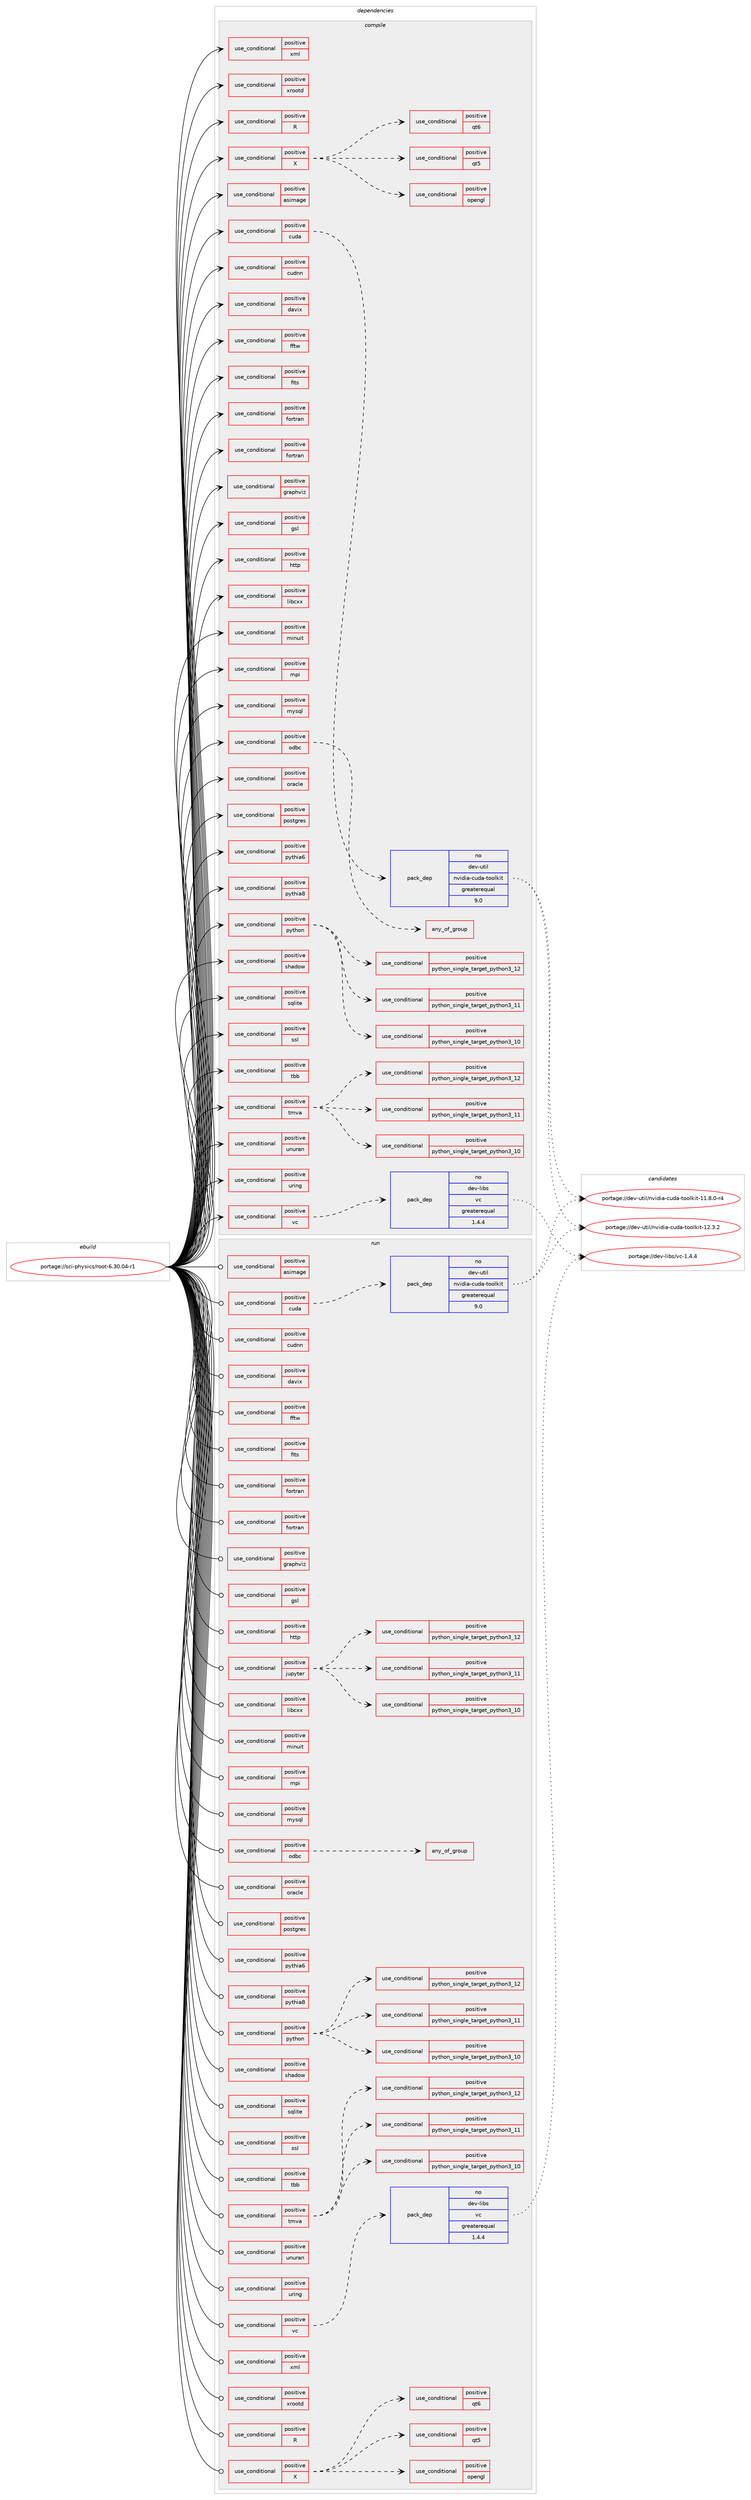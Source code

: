 digraph prolog {

# *************
# Graph options
# *************

newrank=true;
concentrate=true;
compound=true;
graph [rankdir=LR,fontname=Helvetica,fontsize=10,ranksep=1.5];#, ranksep=2.5, nodesep=0.2];
edge  [arrowhead=vee];
node  [fontname=Helvetica,fontsize=10];

# **********
# The ebuild
# **********

subgraph cluster_leftcol {
color=gray;
label=<<i>ebuild</i>>;
id [label="portage://sci-physics/root-6.30.04-r1", color=red, width=4, href="../sci-physics/root-6.30.04-r1.svg"];
}

# ****************
# The dependencies
# ****************

subgraph cluster_midcol {
color=gray;
label=<<i>dependencies</i>>;
subgraph cluster_compile {
fillcolor="#eeeeee";
style=filled;
label=<<i>compile</i>>;
subgraph cond5018 {
dependency6626 [label=<<TABLE BORDER="0" CELLBORDER="1" CELLSPACING="0" CELLPADDING="4"><TR><TD ROWSPAN="3" CELLPADDING="10">use_conditional</TD></TR><TR><TD>positive</TD></TR><TR><TD>R</TD></TR></TABLE>>, shape=none, color=red];
# *** BEGIN UNKNOWN DEPENDENCY TYPE (TODO) ***
# dependency6626 -> package_dependency(portage://sci-physics/root-6.30.04-r1,install,no,dev-lang,R,none,[,,],[],[])
# *** END UNKNOWN DEPENDENCY TYPE (TODO) ***

}
id:e -> dependency6626:w [weight=20,style="solid",arrowhead="vee"];
subgraph cond5019 {
dependency6627 [label=<<TABLE BORDER="0" CELLBORDER="1" CELLSPACING="0" CELLPADDING="4"><TR><TD ROWSPAN="3" CELLPADDING="10">use_conditional</TD></TR><TR><TD>positive</TD></TR><TR><TD>X</TD></TR></TABLE>>, shape=none, color=red];
# *** BEGIN UNKNOWN DEPENDENCY TYPE (TODO) ***
# dependency6627 -> package_dependency(portage://sci-physics/root-6.30.04-r1,install,no,x11-libs,libX11,none,[,,],[slot(0)],[])
# *** END UNKNOWN DEPENDENCY TYPE (TODO) ***

# *** BEGIN UNKNOWN DEPENDENCY TYPE (TODO) ***
# dependency6627 -> package_dependency(portage://sci-physics/root-6.30.04-r1,install,no,x11-libs,libXext,none,[,,],[slot(0)],[])
# *** END UNKNOWN DEPENDENCY TYPE (TODO) ***

# *** BEGIN UNKNOWN DEPENDENCY TYPE (TODO) ***
# dependency6627 -> package_dependency(portage://sci-physics/root-6.30.04-r1,install,no,x11-libs,libXft,none,[,,],[slot(0)],[])
# *** END UNKNOWN DEPENDENCY TYPE (TODO) ***

# *** BEGIN UNKNOWN DEPENDENCY TYPE (TODO) ***
# dependency6627 -> package_dependency(portage://sci-physics/root-6.30.04-r1,install,no,x11-libs,libXpm,none,[,,],[slot(0)],[])
# *** END UNKNOWN DEPENDENCY TYPE (TODO) ***

subgraph cond5020 {
dependency6628 [label=<<TABLE BORDER="0" CELLBORDER="1" CELLSPACING="0" CELLPADDING="4"><TR><TD ROWSPAN="3" CELLPADDING="10">use_conditional</TD></TR><TR><TD>positive</TD></TR><TR><TD>opengl</TD></TR></TABLE>>, shape=none, color=red];
# *** BEGIN UNKNOWN DEPENDENCY TYPE (TODO) ***
# dependency6628 -> package_dependency(portage://sci-physics/root-6.30.04-r1,install,no,media-libs,ftgl,none,[,,],[slot(0),equal],[])
# *** END UNKNOWN DEPENDENCY TYPE (TODO) ***

# *** BEGIN UNKNOWN DEPENDENCY TYPE (TODO) ***
# dependency6628 -> package_dependency(portage://sci-physics/root-6.30.04-r1,install,no,media-libs,glew,none,[,,],[slot(0),equal],[])
# *** END UNKNOWN DEPENDENCY TYPE (TODO) ***

# *** BEGIN UNKNOWN DEPENDENCY TYPE (TODO) ***
# dependency6628 -> package_dependency(portage://sci-physics/root-6.30.04-r1,install,no,virtual,opengl,none,[,,],[],[])
# *** END UNKNOWN DEPENDENCY TYPE (TODO) ***

# *** BEGIN UNKNOWN DEPENDENCY TYPE (TODO) ***
# dependency6628 -> package_dependency(portage://sci-physics/root-6.30.04-r1,install,no,virtual,glu,none,[,,],[],[])
# *** END UNKNOWN DEPENDENCY TYPE (TODO) ***

# *** BEGIN UNKNOWN DEPENDENCY TYPE (TODO) ***
# dependency6628 -> package_dependency(portage://sci-physics/root-6.30.04-r1,install,no,x11-libs,gl2ps,none,[,,],[slot(0),equal],[])
# *** END UNKNOWN DEPENDENCY TYPE (TODO) ***

}
dependency6627:e -> dependency6628:w [weight=20,style="dashed",arrowhead="vee"];
subgraph cond5021 {
dependency6629 [label=<<TABLE BORDER="0" CELLBORDER="1" CELLSPACING="0" CELLPADDING="4"><TR><TD ROWSPAN="3" CELLPADDING="10">use_conditional</TD></TR><TR><TD>positive</TD></TR><TR><TD>qt5</TD></TR></TABLE>>, shape=none, color=red];
# *** BEGIN UNKNOWN DEPENDENCY TYPE (TODO) ***
# dependency6629 -> package_dependency(portage://sci-physics/root-6.30.04-r1,install,no,dev-qt,qtcore,none,[,,],[slot(5)],[])
# *** END UNKNOWN DEPENDENCY TYPE (TODO) ***

# *** BEGIN UNKNOWN DEPENDENCY TYPE (TODO) ***
# dependency6629 -> package_dependency(portage://sci-physics/root-6.30.04-r1,install,no,dev-qt,qtwebengine,none,[,,],[slot(5)],[use(enable(widgets),none)])
# *** END UNKNOWN DEPENDENCY TYPE (TODO) ***

}
dependency6627:e -> dependency6629:w [weight=20,style="dashed",arrowhead="vee"];
subgraph cond5022 {
dependency6630 [label=<<TABLE BORDER="0" CELLBORDER="1" CELLSPACING="0" CELLPADDING="4"><TR><TD ROWSPAN="3" CELLPADDING="10">use_conditional</TD></TR><TR><TD>positive</TD></TR><TR><TD>qt6</TD></TR></TABLE>>, shape=none, color=red];
# *** BEGIN UNKNOWN DEPENDENCY TYPE (TODO) ***
# dependency6630 -> package_dependency(portage://sci-physics/root-6.30.04-r1,install,no,dev-qt,qtbase,none,[,,],[slot(6)],[])
# *** END UNKNOWN DEPENDENCY TYPE (TODO) ***

# *** BEGIN UNKNOWN DEPENDENCY TYPE (TODO) ***
# dependency6630 -> package_dependency(portage://sci-physics/root-6.30.04-r1,install,no,dev-qt,qtwebengine,none,[,,],[slot(6)],[use(enable(widgets),none)])
# *** END UNKNOWN DEPENDENCY TYPE (TODO) ***

}
dependency6627:e -> dependency6630:w [weight=20,style="dashed",arrowhead="vee"];
}
id:e -> dependency6627:w [weight=20,style="solid",arrowhead="vee"];
subgraph cond5023 {
dependency6631 [label=<<TABLE BORDER="0" CELLBORDER="1" CELLSPACING="0" CELLPADDING="4"><TR><TD ROWSPAN="3" CELLPADDING="10">use_conditional</TD></TR><TR><TD>positive</TD></TR><TR><TD>asimage</TD></TR></TABLE>>, shape=none, color=red];
# *** BEGIN UNKNOWN DEPENDENCY TYPE (TODO) ***
# dependency6631 -> package_dependency(portage://sci-physics/root-6.30.04-r1,install,no,media-libs,libafterimage,none,[,,],[],[use(enable(gif),none),use(enable(jpeg),none),use(enable(png),none),use(enable(tiff),none)])
# *** END UNKNOWN DEPENDENCY TYPE (TODO) ***

}
id:e -> dependency6631:w [weight=20,style="solid",arrowhead="vee"];
subgraph cond5024 {
dependency6632 [label=<<TABLE BORDER="0" CELLBORDER="1" CELLSPACING="0" CELLPADDING="4"><TR><TD ROWSPAN="3" CELLPADDING="10">use_conditional</TD></TR><TR><TD>positive</TD></TR><TR><TD>cuda</TD></TR></TABLE>>, shape=none, color=red];
subgraph pack1546 {
dependency6633 [label=<<TABLE BORDER="0" CELLBORDER="1" CELLSPACING="0" CELLPADDING="4" WIDTH="220"><TR><TD ROWSPAN="6" CELLPADDING="30">pack_dep</TD></TR><TR><TD WIDTH="110">no</TD></TR><TR><TD>dev-util</TD></TR><TR><TD>nvidia-cuda-toolkit</TD></TR><TR><TD>greaterequal</TD></TR><TR><TD>9.0</TD></TR></TABLE>>, shape=none, color=blue];
}
dependency6632:e -> dependency6633:w [weight=20,style="dashed",arrowhead="vee"];
}
id:e -> dependency6632:w [weight=20,style="solid",arrowhead="vee"];
subgraph cond5025 {
dependency6634 [label=<<TABLE BORDER="0" CELLBORDER="1" CELLSPACING="0" CELLPADDING="4"><TR><TD ROWSPAN="3" CELLPADDING="10">use_conditional</TD></TR><TR><TD>positive</TD></TR><TR><TD>cudnn</TD></TR></TABLE>>, shape=none, color=red];
# *** BEGIN UNKNOWN DEPENDENCY TYPE (TODO) ***
# dependency6634 -> package_dependency(portage://sci-physics/root-6.30.04-r1,install,no,dev-libs,cudnn,none,[,,],[],[])
# *** END UNKNOWN DEPENDENCY TYPE (TODO) ***

}
id:e -> dependency6634:w [weight=20,style="solid",arrowhead="vee"];
subgraph cond5026 {
dependency6635 [label=<<TABLE BORDER="0" CELLBORDER="1" CELLSPACING="0" CELLPADDING="4"><TR><TD ROWSPAN="3" CELLPADDING="10">use_conditional</TD></TR><TR><TD>positive</TD></TR><TR><TD>davix</TD></TR></TABLE>>, shape=none, color=red];
# *** BEGIN UNKNOWN DEPENDENCY TYPE (TODO) ***
# dependency6635 -> package_dependency(portage://sci-physics/root-6.30.04-r1,install,no,net-libs,davix,none,[,,],[],[])
# *** END UNKNOWN DEPENDENCY TYPE (TODO) ***

}
id:e -> dependency6635:w [weight=20,style="solid",arrowhead="vee"];
subgraph cond5027 {
dependency6636 [label=<<TABLE BORDER="0" CELLBORDER="1" CELLSPACING="0" CELLPADDING="4"><TR><TD ROWSPAN="3" CELLPADDING="10">use_conditional</TD></TR><TR><TD>positive</TD></TR><TR><TD>fftw</TD></TR></TABLE>>, shape=none, color=red];
# *** BEGIN UNKNOWN DEPENDENCY TYPE (TODO) ***
# dependency6636 -> package_dependency(portage://sci-physics/root-6.30.04-r1,install,no,sci-libs,fftw,none,[,,],[slot(3.0),equal],[])
# *** END UNKNOWN DEPENDENCY TYPE (TODO) ***

}
id:e -> dependency6636:w [weight=20,style="solid",arrowhead="vee"];
subgraph cond5028 {
dependency6637 [label=<<TABLE BORDER="0" CELLBORDER="1" CELLSPACING="0" CELLPADDING="4"><TR><TD ROWSPAN="3" CELLPADDING="10">use_conditional</TD></TR><TR><TD>positive</TD></TR><TR><TD>fits</TD></TR></TABLE>>, shape=none, color=red];
# *** BEGIN UNKNOWN DEPENDENCY TYPE (TODO) ***
# dependency6637 -> package_dependency(portage://sci-physics/root-6.30.04-r1,install,no,sci-libs,cfitsio,none,[,,],[slot(0),equal],[])
# *** END UNKNOWN DEPENDENCY TYPE (TODO) ***

}
id:e -> dependency6637:w [weight=20,style="solid",arrowhead="vee"];
subgraph cond5029 {
dependency6638 [label=<<TABLE BORDER="0" CELLBORDER="1" CELLSPACING="0" CELLPADDING="4"><TR><TD ROWSPAN="3" CELLPADDING="10">use_conditional</TD></TR><TR><TD>positive</TD></TR><TR><TD>fortran</TD></TR></TABLE>>, shape=none, color=red];
# *** BEGIN UNKNOWN DEPENDENCY TYPE (TODO) ***
# dependency6638 -> package_dependency(portage://sci-physics/root-6.30.04-r1,install,no,dev-lang,cfortran,none,[,,],[],[])
# *** END UNKNOWN DEPENDENCY TYPE (TODO) ***

}
id:e -> dependency6638:w [weight=20,style="solid",arrowhead="vee"];
subgraph cond5030 {
dependency6639 [label=<<TABLE BORDER="0" CELLBORDER="1" CELLSPACING="0" CELLPADDING="4"><TR><TD ROWSPAN="3" CELLPADDING="10">use_conditional</TD></TR><TR><TD>positive</TD></TR><TR><TD>fortran</TD></TR></TABLE>>, shape=none, color=red];
# *** BEGIN UNKNOWN DEPENDENCY TYPE (TODO) ***
# dependency6639 -> package_dependency(portage://sci-physics/root-6.30.04-r1,install,no,virtual,fortran,none,[,,],[],[])
# *** END UNKNOWN DEPENDENCY TYPE (TODO) ***

}
id:e -> dependency6639:w [weight=20,style="solid",arrowhead="vee"];
subgraph cond5031 {
dependency6640 [label=<<TABLE BORDER="0" CELLBORDER="1" CELLSPACING="0" CELLPADDING="4"><TR><TD ROWSPAN="3" CELLPADDING="10">use_conditional</TD></TR><TR><TD>positive</TD></TR><TR><TD>graphviz</TD></TR></TABLE>>, shape=none, color=red];
# *** BEGIN UNKNOWN DEPENDENCY TYPE (TODO) ***
# dependency6640 -> package_dependency(portage://sci-physics/root-6.30.04-r1,install,no,media-gfx,graphviz,none,[,,],[],[])
# *** END UNKNOWN DEPENDENCY TYPE (TODO) ***

}
id:e -> dependency6640:w [weight=20,style="solid",arrowhead="vee"];
subgraph cond5032 {
dependency6641 [label=<<TABLE BORDER="0" CELLBORDER="1" CELLSPACING="0" CELLPADDING="4"><TR><TD ROWSPAN="3" CELLPADDING="10">use_conditional</TD></TR><TR><TD>positive</TD></TR><TR><TD>gsl</TD></TR></TABLE>>, shape=none, color=red];
# *** BEGIN UNKNOWN DEPENDENCY TYPE (TODO) ***
# dependency6641 -> package_dependency(portage://sci-physics/root-6.30.04-r1,install,no,sci-libs,gsl,none,[,,],any_same_slot,[])
# *** END UNKNOWN DEPENDENCY TYPE (TODO) ***

}
id:e -> dependency6641:w [weight=20,style="solid",arrowhead="vee"];
subgraph cond5033 {
dependency6642 [label=<<TABLE BORDER="0" CELLBORDER="1" CELLSPACING="0" CELLPADDING="4"><TR><TD ROWSPAN="3" CELLPADDING="10">use_conditional</TD></TR><TR><TD>positive</TD></TR><TR><TD>http</TD></TR></TABLE>>, shape=none, color=red];
# *** BEGIN UNKNOWN DEPENDENCY TYPE (TODO) ***
# dependency6642 -> package_dependency(portage://sci-physics/root-6.30.04-r1,install,no,dev-libs,fcgi,none,[,,],[slot(0),equal],[])
# *** END UNKNOWN DEPENDENCY TYPE (TODO) ***

}
id:e -> dependency6642:w [weight=20,style="solid",arrowhead="vee"];
subgraph cond5034 {
dependency6643 [label=<<TABLE BORDER="0" CELLBORDER="1" CELLSPACING="0" CELLPADDING="4"><TR><TD ROWSPAN="3" CELLPADDING="10">use_conditional</TD></TR><TR><TD>positive</TD></TR><TR><TD>libcxx</TD></TR></TABLE>>, shape=none, color=red];
# *** BEGIN UNKNOWN DEPENDENCY TYPE (TODO) ***
# dependency6643 -> package_dependency(portage://sci-physics/root-6.30.04-r1,install,no,sys-libs,libcxx,none,[,,],[],[])
# *** END UNKNOWN DEPENDENCY TYPE (TODO) ***

}
id:e -> dependency6643:w [weight=20,style="solid",arrowhead="vee"];
subgraph cond5035 {
dependency6644 [label=<<TABLE BORDER="0" CELLBORDER="1" CELLSPACING="0" CELLPADDING="4"><TR><TD ROWSPAN="3" CELLPADDING="10">use_conditional</TD></TR><TR><TD>positive</TD></TR><TR><TD>minuit</TD></TR></TABLE>>, shape=none, color=red];
# *** BEGIN UNKNOWN DEPENDENCY TYPE (TODO) ***
# dependency6644 -> package_dependency(portage://sci-physics/root-6.30.04-r1,install,weak,sci-libs,minuit,none,[,,],[],[])
# *** END UNKNOWN DEPENDENCY TYPE (TODO) ***

}
id:e -> dependency6644:w [weight=20,style="solid",arrowhead="vee"];
subgraph cond5036 {
dependency6645 [label=<<TABLE BORDER="0" CELLBORDER="1" CELLSPACING="0" CELLPADDING="4"><TR><TD ROWSPAN="3" CELLPADDING="10">use_conditional</TD></TR><TR><TD>positive</TD></TR><TR><TD>mpi</TD></TR></TABLE>>, shape=none, color=red];
# *** BEGIN UNKNOWN DEPENDENCY TYPE (TODO) ***
# dependency6645 -> package_dependency(portage://sci-physics/root-6.30.04-r1,install,no,virtual,mpi,none,[,,],[],[use(optenable(fortran),none)])
# *** END UNKNOWN DEPENDENCY TYPE (TODO) ***

}
id:e -> dependency6645:w [weight=20,style="solid",arrowhead="vee"];
subgraph cond5037 {
dependency6646 [label=<<TABLE BORDER="0" CELLBORDER="1" CELLSPACING="0" CELLPADDING="4"><TR><TD ROWSPAN="3" CELLPADDING="10">use_conditional</TD></TR><TR><TD>positive</TD></TR><TR><TD>mysql</TD></TR></TABLE>>, shape=none, color=red];
# *** BEGIN UNKNOWN DEPENDENCY TYPE (TODO) ***
# dependency6646 -> package_dependency(portage://sci-physics/root-6.30.04-r1,install,no,dev-db,mysql-connector-c,none,[,,],[],[])
# *** END UNKNOWN DEPENDENCY TYPE (TODO) ***

}
id:e -> dependency6646:w [weight=20,style="solid",arrowhead="vee"];
subgraph cond5038 {
dependency6647 [label=<<TABLE BORDER="0" CELLBORDER="1" CELLSPACING="0" CELLPADDING="4"><TR><TD ROWSPAN="3" CELLPADDING="10">use_conditional</TD></TR><TR><TD>positive</TD></TR><TR><TD>odbc</TD></TR></TABLE>>, shape=none, color=red];
subgraph any63 {
dependency6648 [label=<<TABLE BORDER="0" CELLBORDER="1" CELLSPACING="0" CELLPADDING="4"><TR><TD CELLPADDING="10">any_of_group</TD></TR></TABLE>>, shape=none, color=red];# *** BEGIN UNKNOWN DEPENDENCY TYPE (TODO) ***
# dependency6648 -> package_dependency(portage://sci-physics/root-6.30.04-r1,install,no,dev-db,libiodbc,none,[,,],[],[])
# *** END UNKNOWN DEPENDENCY TYPE (TODO) ***

# *** BEGIN UNKNOWN DEPENDENCY TYPE (TODO) ***
# dependency6648 -> package_dependency(portage://sci-physics/root-6.30.04-r1,install,no,dev-db,unixODBC,none,[,,],[],[])
# *** END UNKNOWN DEPENDENCY TYPE (TODO) ***

}
dependency6647:e -> dependency6648:w [weight=20,style="dashed",arrowhead="vee"];
}
id:e -> dependency6647:w [weight=20,style="solid",arrowhead="vee"];
subgraph cond5039 {
dependency6649 [label=<<TABLE BORDER="0" CELLBORDER="1" CELLSPACING="0" CELLPADDING="4"><TR><TD ROWSPAN="3" CELLPADDING="10">use_conditional</TD></TR><TR><TD>positive</TD></TR><TR><TD>oracle</TD></TR></TABLE>>, shape=none, color=red];
# *** BEGIN UNKNOWN DEPENDENCY TYPE (TODO) ***
# dependency6649 -> package_dependency(portage://sci-physics/root-6.30.04-r1,install,no,dev-db,oracle-instantclient,none,[,,],[],[use(enable(sdk),none)])
# *** END UNKNOWN DEPENDENCY TYPE (TODO) ***

}
id:e -> dependency6649:w [weight=20,style="solid",arrowhead="vee"];
subgraph cond5040 {
dependency6650 [label=<<TABLE BORDER="0" CELLBORDER="1" CELLSPACING="0" CELLPADDING="4"><TR><TD ROWSPAN="3" CELLPADDING="10">use_conditional</TD></TR><TR><TD>positive</TD></TR><TR><TD>postgres</TD></TR></TABLE>>, shape=none, color=red];
# *** BEGIN UNKNOWN DEPENDENCY TYPE (TODO) ***
# dependency6650 -> package_dependency(portage://sci-physics/root-6.30.04-r1,install,no,dev-db,postgresql,none,[,,],any_same_slot,[])
# *** END UNKNOWN DEPENDENCY TYPE (TODO) ***

}
id:e -> dependency6650:w [weight=20,style="solid",arrowhead="vee"];
subgraph cond5041 {
dependency6651 [label=<<TABLE BORDER="0" CELLBORDER="1" CELLSPACING="0" CELLPADDING="4"><TR><TD ROWSPAN="3" CELLPADDING="10">use_conditional</TD></TR><TR><TD>positive</TD></TR><TR><TD>pythia6</TD></TR></TABLE>>, shape=none, color=red];
# *** BEGIN UNKNOWN DEPENDENCY TYPE (TODO) ***
# dependency6651 -> package_dependency(portage://sci-physics/root-6.30.04-r1,install,no,sci-physics,pythia,none,[,,],[slot(6)],[])
# *** END UNKNOWN DEPENDENCY TYPE (TODO) ***

}
id:e -> dependency6651:w [weight=20,style="solid",arrowhead="vee"];
subgraph cond5042 {
dependency6652 [label=<<TABLE BORDER="0" CELLBORDER="1" CELLSPACING="0" CELLPADDING="4"><TR><TD ROWSPAN="3" CELLPADDING="10">use_conditional</TD></TR><TR><TD>positive</TD></TR><TR><TD>pythia8</TD></TR></TABLE>>, shape=none, color=red];
# *** BEGIN UNKNOWN DEPENDENCY TYPE (TODO) ***
# dependency6652 -> package_dependency(portage://sci-physics/root-6.30.04-r1,install,no,sci-physics,pythia,none,[,,],[slot(8)],[])
# *** END UNKNOWN DEPENDENCY TYPE (TODO) ***

}
id:e -> dependency6652:w [weight=20,style="solid",arrowhead="vee"];
subgraph cond5043 {
dependency6653 [label=<<TABLE BORDER="0" CELLBORDER="1" CELLSPACING="0" CELLPADDING="4"><TR><TD ROWSPAN="3" CELLPADDING="10">use_conditional</TD></TR><TR><TD>positive</TD></TR><TR><TD>python</TD></TR></TABLE>>, shape=none, color=red];
subgraph cond5044 {
dependency6654 [label=<<TABLE BORDER="0" CELLBORDER="1" CELLSPACING="0" CELLPADDING="4"><TR><TD ROWSPAN="3" CELLPADDING="10">use_conditional</TD></TR><TR><TD>positive</TD></TR><TR><TD>python_single_target_python3_10</TD></TR></TABLE>>, shape=none, color=red];
# *** BEGIN UNKNOWN DEPENDENCY TYPE (TODO) ***
# dependency6654 -> package_dependency(portage://sci-physics/root-6.30.04-r1,install,no,dev-lang,python,none,[,,],[slot(3.10)],[])
# *** END UNKNOWN DEPENDENCY TYPE (TODO) ***

}
dependency6653:e -> dependency6654:w [weight=20,style="dashed",arrowhead="vee"];
subgraph cond5045 {
dependency6655 [label=<<TABLE BORDER="0" CELLBORDER="1" CELLSPACING="0" CELLPADDING="4"><TR><TD ROWSPAN="3" CELLPADDING="10">use_conditional</TD></TR><TR><TD>positive</TD></TR><TR><TD>python_single_target_python3_11</TD></TR></TABLE>>, shape=none, color=red];
# *** BEGIN UNKNOWN DEPENDENCY TYPE (TODO) ***
# dependency6655 -> package_dependency(portage://sci-physics/root-6.30.04-r1,install,no,dev-lang,python,none,[,,],[slot(3.11)],[])
# *** END UNKNOWN DEPENDENCY TYPE (TODO) ***

}
dependency6653:e -> dependency6655:w [weight=20,style="dashed",arrowhead="vee"];
subgraph cond5046 {
dependency6656 [label=<<TABLE BORDER="0" CELLBORDER="1" CELLSPACING="0" CELLPADDING="4"><TR><TD ROWSPAN="3" CELLPADDING="10">use_conditional</TD></TR><TR><TD>positive</TD></TR><TR><TD>python_single_target_python3_12</TD></TR></TABLE>>, shape=none, color=red];
# *** BEGIN UNKNOWN DEPENDENCY TYPE (TODO) ***
# dependency6656 -> package_dependency(portage://sci-physics/root-6.30.04-r1,install,no,dev-lang,python,none,[,,],[slot(3.12)],[])
# *** END UNKNOWN DEPENDENCY TYPE (TODO) ***

}
dependency6653:e -> dependency6656:w [weight=20,style="dashed",arrowhead="vee"];
}
id:e -> dependency6653:w [weight=20,style="solid",arrowhead="vee"];
subgraph cond5047 {
dependency6657 [label=<<TABLE BORDER="0" CELLBORDER="1" CELLSPACING="0" CELLPADDING="4"><TR><TD ROWSPAN="3" CELLPADDING="10">use_conditional</TD></TR><TR><TD>positive</TD></TR><TR><TD>shadow</TD></TR></TABLE>>, shape=none, color=red];
# *** BEGIN UNKNOWN DEPENDENCY TYPE (TODO) ***
# dependency6657 -> package_dependency(portage://sci-physics/root-6.30.04-r1,install,no,sys-apps,shadow,none,[,,],[],[])
# *** END UNKNOWN DEPENDENCY TYPE (TODO) ***

}
id:e -> dependency6657:w [weight=20,style="solid",arrowhead="vee"];
subgraph cond5048 {
dependency6658 [label=<<TABLE BORDER="0" CELLBORDER="1" CELLSPACING="0" CELLPADDING="4"><TR><TD ROWSPAN="3" CELLPADDING="10">use_conditional</TD></TR><TR><TD>positive</TD></TR><TR><TD>sqlite</TD></TR></TABLE>>, shape=none, color=red];
# *** BEGIN UNKNOWN DEPENDENCY TYPE (TODO) ***
# dependency6658 -> package_dependency(portage://sci-physics/root-6.30.04-r1,install,no,dev-db,sqlite,none,[,,],[slot(3)],[])
# *** END UNKNOWN DEPENDENCY TYPE (TODO) ***

}
id:e -> dependency6658:w [weight=20,style="solid",arrowhead="vee"];
subgraph cond5049 {
dependency6659 [label=<<TABLE BORDER="0" CELLBORDER="1" CELLSPACING="0" CELLPADDING="4"><TR><TD ROWSPAN="3" CELLPADDING="10">use_conditional</TD></TR><TR><TD>positive</TD></TR><TR><TD>ssl</TD></TR></TABLE>>, shape=none, color=red];
# *** BEGIN UNKNOWN DEPENDENCY TYPE (TODO) ***
# dependency6659 -> package_dependency(portage://sci-physics/root-6.30.04-r1,install,no,dev-libs,openssl,none,[,,],[slot(0),equal],[])
# *** END UNKNOWN DEPENDENCY TYPE (TODO) ***

}
id:e -> dependency6659:w [weight=20,style="solid",arrowhead="vee"];
subgraph cond5050 {
dependency6660 [label=<<TABLE BORDER="0" CELLBORDER="1" CELLSPACING="0" CELLPADDING="4"><TR><TD ROWSPAN="3" CELLPADDING="10">use_conditional</TD></TR><TR><TD>positive</TD></TR><TR><TD>tbb</TD></TR></TABLE>>, shape=none, color=red];
# *** BEGIN UNKNOWN DEPENDENCY TYPE (TODO) ***
# dependency6660 -> package_dependency(portage://sci-physics/root-6.30.04-r1,install,no,dev-cpp,tbb,none,[,,],any_same_slot,[])
# *** END UNKNOWN DEPENDENCY TYPE (TODO) ***

}
id:e -> dependency6660:w [weight=20,style="solid",arrowhead="vee"];
subgraph cond5051 {
dependency6661 [label=<<TABLE BORDER="0" CELLBORDER="1" CELLSPACING="0" CELLPADDING="4"><TR><TD ROWSPAN="3" CELLPADDING="10">use_conditional</TD></TR><TR><TD>positive</TD></TR><TR><TD>tmva</TD></TR></TABLE>>, shape=none, color=red];
subgraph cond5052 {
dependency6662 [label=<<TABLE BORDER="0" CELLBORDER="1" CELLSPACING="0" CELLPADDING="4"><TR><TD ROWSPAN="3" CELLPADDING="10">use_conditional</TD></TR><TR><TD>positive</TD></TR><TR><TD>python_single_target_python3_10</TD></TR></TABLE>>, shape=none, color=red];
# *** BEGIN UNKNOWN DEPENDENCY TYPE (TODO) ***
# dependency6662 -> package_dependency(portage://sci-physics/root-6.30.04-r1,install,no,dev-python,numpy,none,[,,],[],[use(enable(python_targets_python3_10),negative)])
# *** END UNKNOWN DEPENDENCY TYPE (TODO) ***

}
dependency6661:e -> dependency6662:w [weight=20,style="dashed",arrowhead="vee"];
subgraph cond5053 {
dependency6663 [label=<<TABLE BORDER="0" CELLBORDER="1" CELLSPACING="0" CELLPADDING="4"><TR><TD ROWSPAN="3" CELLPADDING="10">use_conditional</TD></TR><TR><TD>positive</TD></TR><TR><TD>python_single_target_python3_11</TD></TR></TABLE>>, shape=none, color=red];
# *** BEGIN UNKNOWN DEPENDENCY TYPE (TODO) ***
# dependency6663 -> package_dependency(portage://sci-physics/root-6.30.04-r1,install,no,dev-python,numpy,none,[,,],[],[use(enable(python_targets_python3_11),negative)])
# *** END UNKNOWN DEPENDENCY TYPE (TODO) ***

}
dependency6661:e -> dependency6663:w [weight=20,style="dashed",arrowhead="vee"];
subgraph cond5054 {
dependency6664 [label=<<TABLE BORDER="0" CELLBORDER="1" CELLSPACING="0" CELLPADDING="4"><TR><TD ROWSPAN="3" CELLPADDING="10">use_conditional</TD></TR><TR><TD>positive</TD></TR><TR><TD>python_single_target_python3_12</TD></TR></TABLE>>, shape=none, color=red];
# *** BEGIN UNKNOWN DEPENDENCY TYPE (TODO) ***
# dependency6664 -> package_dependency(portage://sci-physics/root-6.30.04-r1,install,no,dev-python,numpy,none,[,,],[],[use(enable(python_targets_python3_12),negative)])
# *** END UNKNOWN DEPENDENCY TYPE (TODO) ***

}
dependency6661:e -> dependency6664:w [weight=20,style="dashed",arrowhead="vee"];
}
id:e -> dependency6661:w [weight=20,style="solid",arrowhead="vee"];
subgraph cond5055 {
dependency6665 [label=<<TABLE BORDER="0" CELLBORDER="1" CELLSPACING="0" CELLPADDING="4"><TR><TD ROWSPAN="3" CELLPADDING="10">use_conditional</TD></TR><TR><TD>positive</TD></TR><TR><TD>unuran</TD></TR></TABLE>>, shape=none, color=red];
# *** BEGIN UNKNOWN DEPENDENCY TYPE (TODO) ***
# dependency6665 -> package_dependency(portage://sci-physics/root-6.30.04-r1,install,no,sci-mathematics,unuran,none,[,,],[slot(0),equal],[])
# *** END UNKNOWN DEPENDENCY TYPE (TODO) ***

}
id:e -> dependency6665:w [weight=20,style="solid",arrowhead="vee"];
subgraph cond5056 {
dependency6666 [label=<<TABLE BORDER="0" CELLBORDER="1" CELLSPACING="0" CELLPADDING="4"><TR><TD ROWSPAN="3" CELLPADDING="10">use_conditional</TD></TR><TR><TD>positive</TD></TR><TR><TD>uring</TD></TR></TABLE>>, shape=none, color=red];
# *** BEGIN UNKNOWN DEPENDENCY TYPE (TODO) ***
# dependency6666 -> package_dependency(portage://sci-physics/root-6.30.04-r1,install,no,sys-libs,liburing,none,[,,],any_same_slot,[])
# *** END UNKNOWN DEPENDENCY TYPE (TODO) ***

}
id:e -> dependency6666:w [weight=20,style="solid",arrowhead="vee"];
subgraph cond5057 {
dependency6667 [label=<<TABLE BORDER="0" CELLBORDER="1" CELLSPACING="0" CELLPADDING="4"><TR><TD ROWSPAN="3" CELLPADDING="10">use_conditional</TD></TR><TR><TD>positive</TD></TR><TR><TD>vc</TD></TR></TABLE>>, shape=none, color=red];
subgraph pack1547 {
dependency6668 [label=<<TABLE BORDER="0" CELLBORDER="1" CELLSPACING="0" CELLPADDING="4" WIDTH="220"><TR><TD ROWSPAN="6" CELLPADDING="30">pack_dep</TD></TR><TR><TD WIDTH="110">no</TD></TR><TR><TD>dev-libs</TD></TR><TR><TD>vc</TD></TR><TR><TD>greaterequal</TD></TR><TR><TD>1.4.4</TD></TR></TABLE>>, shape=none, color=blue];
}
dependency6667:e -> dependency6668:w [weight=20,style="dashed",arrowhead="vee"];
}
id:e -> dependency6667:w [weight=20,style="solid",arrowhead="vee"];
subgraph cond5058 {
dependency6669 [label=<<TABLE BORDER="0" CELLBORDER="1" CELLSPACING="0" CELLPADDING="4"><TR><TD ROWSPAN="3" CELLPADDING="10">use_conditional</TD></TR><TR><TD>positive</TD></TR><TR><TD>xml</TD></TR></TABLE>>, shape=none, color=red];
# *** BEGIN UNKNOWN DEPENDENCY TYPE (TODO) ***
# dependency6669 -> package_dependency(portage://sci-physics/root-6.30.04-r1,install,no,dev-libs,libxml2,none,[,,],[slot(2),equal],[])
# *** END UNKNOWN DEPENDENCY TYPE (TODO) ***

}
id:e -> dependency6669:w [weight=20,style="solid",arrowhead="vee"];
subgraph cond5059 {
dependency6670 [label=<<TABLE BORDER="0" CELLBORDER="1" CELLSPACING="0" CELLPADDING="4"><TR><TD ROWSPAN="3" CELLPADDING="10">use_conditional</TD></TR><TR><TD>positive</TD></TR><TR><TD>xrootd</TD></TR></TABLE>>, shape=none, color=red];
# *** BEGIN UNKNOWN DEPENDENCY TYPE (TODO) ***
# dependency6670 -> package_dependency(portage://sci-physics/root-6.30.04-r1,install,no,net-libs,xrootd,none,[,,],[slot(0),equal],[])
# *** END UNKNOWN DEPENDENCY TYPE (TODO) ***

}
id:e -> dependency6670:w [weight=20,style="solid",arrowhead="vee"];
# *** BEGIN UNKNOWN DEPENDENCY TYPE (TODO) ***
# id -> package_dependency(portage://sci-physics/root-6.30.04-r1,install,no,app-arch,lz4,none,[,,],[],[])
# *** END UNKNOWN DEPENDENCY TYPE (TODO) ***

# *** BEGIN UNKNOWN DEPENDENCY TYPE (TODO) ***
# id -> package_dependency(portage://sci-physics/root-6.30.04-r1,install,no,app-arch,xz-utils,none,[,,],[],[])
# *** END UNKNOWN DEPENDENCY TYPE (TODO) ***

# *** BEGIN UNKNOWN DEPENDENCY TYPE (TODO) ***
# id -> package_dependency(portage://sci-physics/root-6.30.04-r1,install,no,app-arch,zstd,none,[,,],[],[])
# *** END UNKNOWN DEPENDENCY TYPE (TODO) ***

# *** BEGIN UNKNOWN DEPENDENCY TYPE (TODO) ***
# id -> package_dependency(portage://sci-physics/root-6.30.04-r1,install,no,dev-cpp,nlohmann_json,none,[,,],[],[])
# *** END UNKNOWN DEPENDENCY TYPE (TODO) ***

# *** BEGIN UNKNOWN DEPENDENCY TYPE (TODO) ***
# id -> package_dependency(portage://sci-physics/root-6.30.04-r1,install,no,dev-libs,libpcre,none,[,,],[slot(3)],[])
# *** END UNKNOWN DEPENDENCY TYPE (TODO) ***

# *** BEGIN UNKNOWN DEPENDENCY TYPE (TODO) ***
# id -> package_dependency(portage://sci-physics/root-6.30.04-r1,install,no,dev-libs,xxhash,none,[,,],[],[])
# *** END UNKNOWN DEPENDENCY TYPE (TODO) ***

# *** BEGIN UNKNOWN DEPENDENCY TYPE (TODO) ***
# id -> package_dependency(portage://sci-physics/root-6.30.04-r1,install,no,media-fonts,dejavu,none,[,,],[],[])
# *** END UNKNOWN DEPENDENCY TYPE (TODO) ***

# *** BEGIN UNKNOWN DEPENDENCY TYPE (TODO) ***
# id -> package_dependency(portage://sci-physics/root-6.30.04-r1,install,no,media-libs,freetype,none,[,,],[slot(2)],[])
# *** END UNKNOWN DEPENDENCY TYPE (TODO) ***

# *** BEGIN UNKNOWN DEPENDENCY TYPE (TODO) ***
# id -> package_dependency(portage://sci-physics/root-6.30.04-r1,install,no,media-libs,libpng,none,[,,],[slot(0),equal],[])
# *** END UNKNOWN DEPENDENCY TYPE (TODO) ***

# *** BEGIN UNKNOWN DEPENDENCY TYPE (TODO) ***
# id -> package_dependency(portage://sci-physics/root-6.30.04-r1,install,no,sys-libs,ncurses,none,[,,],any_same_slot,[])
# *** END UNKNOWN DEPENDENCY TYPE (TODO) ***

# *** BEGIN UNKNOWN DEPENDENCY TYPE (TODO) ***
# id -> package_dependency(portage://sci-physics/root-6.30.04-r1,install,no,sys-libs,zlib,none,[,,],[],[])
# *** END UNKNOWN DEPENDENCY TYPE (TODO) ***

# *** BEGIN UNKNOWN DEPENDENCY TYPE (TODO) ***
# id -> package_dependency(portage://sci-physics/root-6.30.04-r1,install,no,virtual,libcrypt,none,[,,],any_same_slot,[])
# *** END UNKNOWN DEPENDENCY TYPE (TODO) ***

# *** BEGIN UNKNOWN DEPENDENCY TYPE (TODO) ***
# id -> package_dependency(portage://sci-physics/root-6.30.04-r1,install,no,virtual,pkgconfig,none,[,,],[],[])
# *** END UNKNOWN DEPENDENCY TYPE (TODO) ***

}
subgraph cluster_compileandrun {
fillcolor="#eeeeee";
style=filled;
label=<<i>compile and run</i>>;
}
subgraph cluster_run {
fillcolor="#eeeeee";
style=filled;
label=<<i>run</i>>;
subgraph cond5060 {
dependency6671 [label=<<TABLE BORDER="0" CELLBORDER="1" CELLSPACING="0" CELLPADDING="4"><TR><TD ROWSPAN="3" CELLPADDING="10">use_conditional</TD></TR><TR><TD>positive</TD></TR><TR><TD>R</TD></TR></TABLE>>, shape=none, color=red];
# *** BEGIN UNKNOWN DEPENDENCY TYPE (TODO) ***
# dependency6671 -> package_dependency(portage://sci-physics/root-6.30.04-r1,run,no,dev-lang,R,none,[,,],[],[])
# *** END UNKNOWN DEPENDENCY TYPE (TODO) ***

}
id:e -> dependency6671:w [weight=20,style="solid",arrowhead="odot"];
subgraph cond5061 {
dependency6672 [label=<<TABLE BORDER="0" CELLBORDER="1" CELLSPACING="0" CELLPADDING="4"><TR><TD ROWSPAN="3" CELLPADDING="10">use_conditional</TD></TR><TR><TD>positive</TD></TR><TR><TD>X</TD></TR></TABLE>>, shape=none, color=red];
# *** BEGIN UNKNOWN DEPENDENCY TYPE (TODO) ***
# dependency6672 -> package_dependency(portage://sci-physics/root-6.30.04-r1,run,no,x11-libs,libX11,none,[,,],[slot(0)],[])
# *** END UNKNOWN DEPENDENCY TYPE (TODO) ***

# *** BEGIN UNKNOWN DEPENDENCY TYPE (TODO) ***
# dependency6672 -> package_dependency(portage://sci-physics/root-6.30.04-r1,run,no,x11-libs,libXext,none,[,,],[slot(0)],[])
# *** END UNKNOWN DEPENDENCY TYPE (TODO) ***

# *** BEGIN UNKNOWN DEPENDENCY TYPE (TODO) ***
# dependency6672 -> package_dependency(portage://sci-physics/root-6.30.04-r1,run,no,x11-libs,libXft,none,[,,],[slot(0)],[])
# *** END UNKNOWN DEPENDENCY TYPE (TODO) ***

# *** BEGIN UNKNOWN DEPENDENCY TYPE (TODO) ***
# dependency6672 -> package_dependency(portage://sci-physics/root-6.30.04-r1,run,no,x11-libs,libXpm,none,[,,],[slot(0)],[])
# *** END UNKNOWN DEPENDENCY TYPE (TODO) ***

subgraph cond5062 {
dependency6673 [label=<<TABLE BORDER="0" CELLBORDER="1" CELLSPACING="0" CELLPADDING="4"><TR><TD ROWSPAN="3" CELLPADDING="10">use_conditional</TD></TR><TR><TD>positive</TD></TR><TR><TD>opengl</TD></TR></TABLE>>, shape=none, color=red];
# *** BEGIN UNKNOWN DEPENDENCY TYPE (TODO) ***
# dependency6673 -> package_dependency(portage://sci-physics/root-6.30.04-r1,run,no,media-libs,ftgl,none,[,,],[slot(0),equal],[])
# *** END UNKNOWN DEPENDENCY TYPE (TODO) ***

# *** BEGIN UNKNOWN DEPENDENCY TYPE (TODO) ***
# dependency6673 -> package_dependency(portage://sci-physics/root-6.30.04-r1,run,no,media-libs,glew,none,[,,],[slot(0),equal],[])
# *** END UNKNOWN DEPENDENCY TYPE (TODO) ***

# *** BEGIN UNKNOWN DEPENDENCY TYPE (TODO) ***
# dependency6673 -> package_dependency(portage://sci-physics/root-6.30.04-r1,run,no,virtual,opengl,none,[,,],[],[])
# *** END UNKNOWN DEPENDENCY TYPE (TODO) ***

# *** BEGIN UNKNOWN DEPENDENCY TYPE (TODO) ***
# dependency6673 -> package_dependency(portage://sci-physics/root-6.30.04-r1,run,no,virtual,glu,none,[,,],[],[])
# *** END UNKNOWN DEPENDENCY TYPE (TODO) ***

# *** BEGIN UNKNOWN DEPENDENCY TYPE (TODO) ***
# dependency6673 -> package_dependency(portage://sci-physics/root-6.30.04-r1,run,no,x11-libs,gl2ps,none,[,,],[slot(0),equal],[])
# *** END UNKNOWN DEPENDENCY TYPE (TODO) ***

}
dependency6672:e -> dependency6673:w [weight=20,style="dashed",arrowhead="vee"];
subgraph cond5063 {
dependency6674 [label=<<TABLE BORDER="0" CELLBORDER="1" CELLSPACING="0" CELLPADDING="4"><TR><TD ROWSPAN="3" CELLPADDING="10">use_conditional</TD></TR><TR><TD>positive</TD></TR><TR><TD>qt5</TD></TR></TABLE>>, shape=none, color=red];
# *** BEGIN UNKNOWN DEPENDENCY TYPE (TODO) ***
# dependency6674 -> package_dependency(portage://sci-physics/root-6.30.04-r1,run,no,dev-qt,qtcore,none,[,,],[slot(5)],[])
# *** END UNKNOWN DEPENDENCY TYPE (TODO) ***

# *** BEGIN UNKNOWN DEPENDENCY TYPE (TODO) ***
# dependency6674 -> package_dependency(portage://sci-physics/root-6.30.04-r1,run,no,dev-qt,qtwebengine,none,[,,],[slot(5)],[use(enable(widgets),none)])
# *** END UNKNOWN DEPENDENCY TYPE (TODO) ***

}
dependency6672:e -> dependency6674:w [weight=20,style="dashed",arrowhead="vee"];
subgraph cond5064 {
dependency6675 [label=<<TABLE BORDER="0" CELLBORDER="1" CELLSPACING="0" CELLPADDING="4"><TR><TD ROWSPAN="3" CELLPADDING="10">use_conditional</TD></TR><TR><TD>positive</TD></TR><TR><TD>qt6</TD></TR></TABLE>>, shape=none, color=red];
# *** BEGIN UNKNOWN DEPENDENCY TYPE (TODO) ***
# dependency6675 -> package_dependency(portage://sci-physics/root-6.30.04-r1,run,no,dev-qt,qtbase,none,[,,],[slot(6)],[])
# *** END UNKNOWN DEPENDENCY TYPE (TODO) ***

# *** BEGIN UNKNOWN DEPENDENCY TYPE (TODO) ***
# dependency6675 -> package_dependency(portage://sci-physics/root-6.30.04-r1,run,no,dev-qt,qtwebengine,none,[,,],[slot(6)],[use(enable(widgets),none)])
# *** END UNKNOWN DEPENDENCY TYPE (TODO) ***

}
dependency6672:e -> dependency6675:w [weight=20,style="dashed",arrowhead="vee"];
}
id:e -> dependency6672:w [weight=20,style="solid",arrowhead="odot"];
subgraph cond5065 {
dependency6676 [label=<<TABLE BORDER="0" CELLBORDER="1" CELLSPACING="0" CELLPADDING="4"><TR><TD ROWSPAN="3" CELLPADDING="10">use_conditional</TD></TR><TR><TD>positive</TD></TR><TR><TD>asimage</TD></TR></TABLE>>, shape=none, color=red];
# *** BEGIN UNKNOWN DEPENDENCY TYPE (TODO) ***
# dependency6676 -> package_dependency(portage://sci-physics/root-6.30.04-r1,run,no,media-libs,libafterimage,none,[,,],[],[use(enable(gif),none),use(enable(jpeg),none),use(enable(png),none),use(enable(tiff),none)])
# *** END UNKNOWN DEPENDENCY TYPE (TODO) ***

}
id:e -> dependency6676:w [weight=20,style="solid",arrowhead="odot"];
subgraph cond5066 {
dependency6677 [label=<<TABLE BORDER="0" CELLBORDER="1" CELLSPACING="0" CELLPADDING="4"><TR><TD ROWSPAN="3" CELLPADDING="10">use_conditional</TD></TR><TR><TD>positive</TD></TR><TR><TD>cuda</TD></TR></TABLE>>, shape=none, color=red];
subgraph pack1548 {
dependency6678 [label=<<TABLE BORDER="0" CELLBORDER="1" CELLSPACING="0" CELLPADDING="4" WIDTH="220"><TR><TD ROWSPAN="6" CELLPADDING="30">pack_dep</TD></TR><TR><TD WIDTH="110">no</TD></TR><TR><TD>dev-util</TD></TR><TR><TD>nvidia-cuda-toolkit</TD></TR><TR><TD>greaterequal</TD></TR><TR><TD>9.0</TD></TR></TABLE>>, shape=none, color=blue];
}
dependency6677:e -> dependency6678:w [weight=20,style="dashed",arrowhead="vee"];
}
id:e -> dependency6677:w [weight=20,style="solid",arrowhead="odot"];
subgraph cond5067 {
dependency6679 [label=<<TABLE BORDER="0" CELLBORDER="1" CELLSPACING="0" CELLPADDING="4"><TR><TD ROWSPAN="3" CELLPADDING="10">use_conditional</TD></TR><TR><TD>positive</TD></TR><TR><TD>cudnn</TD></TR></TABLE>>, shape=none, color=red];
# *** BEGIN UNKNOWN DEPENDENCY TYPE (TODO) ***
# dependency6679 -> package_dependency(portage://sci-physics/root-6.30.04-r1,run,no,dev-libs,cudnn,none,[,,],[],[])
# *** END UNKNOWN DEPENDENCY TYPE (TODO) ***

}
id:e -> dependency6679:w [weight=20,style="solid",arrowhead="odot"];
subgraph cond5068 {
dependency6680 [label=<<TABLE BORDER="0" CELLBORDER="1" CELLSPACING="0" CELLPADDING="4"><TR><TD ROWSPAN="3" CELLPADDING="10">use_conditional</TD></TR><TR><TD>positive</TD></TR><TR><TD>davix</TD></TR></TABLE>>, shape=none, color=red];
# *** BEGIN UNKNOWN DEPENDENCY TYPE (TODO) ***
# dependency6680 -> package_dependency(portage://sci-physics/root-6.30.04-r1,run,no,net-libs,davix,none,[,,],[],[])
# *** END UNKNOWN DEPENDENCY TYPE (TODO) ***

}
id:e -> dependency6680:w [weight=20,style="solid",arrowhead="odot"];
subgraph cond5069 {
dependency6681 [label=<<TABLE BORDER="0" CELLBORDER="1" CELLSPACING="0" CELLPADDING="4"><TR><TD ROWSPAN="3" CELLPADDING="10">use_conditional</TD></TR><TR><TD>positive</TD></TR><TR><TD>fftw</TD></TR></TABLE>>, shape=none, color=red];
# *** BEGIN UNKNOWN DEPENDENCY TYPE (TODO) ***
# dependency6681 -> package_dependency(portage://sci-physics/root-6.30.04-r1,run,no,sci-libs,fftw,none,[,,],[slot(3.0),equal],[])
# *** END UNKNOWN DEPENDENCY TYPE (TODO) ***

}
id:e -> dependency6681:w [weight=20,style="solid",arrowhead="odot"];
subgraph cond5070 {
dependency6682 [label=<<TABLE BORDER="0" CELLBORDER="1" CELLSPACING="0" CELLPADDING="4"><TR><TD ROWSPAN="3" CELLPADDING="10">use_conditional</TD></TR><TR><TD>positive</TD></TR><TR><TD>fits</TD></TR></TABLE>>, shape=none, color=red];
# *** BEGIN UNKNOWN DEPENDENCY TYPE (TODO) ***
# dependency6682 -> package_dependency(portage://sci-physics/root-6.30.04-r1,run,no,sci-libs,cfitsio,none,[,,],[slot(0),equal],[])
# *** END UNKNOWN DEPENDENCY TYPE (TODO) ***

}
id:e -> dependency6682:w [weight=20,style="solid",arrowhead="odot"];
subgraph cond5071 {
dependency6683 [label=<<TABLE BORDER="0" CELLBORDER="1" CELLSPACING="0" CELLPADDING="4"><TR><TD ROWSPAN="3" CELLPADDING="10">use_conditional</TD></TR><TR><TD>positive</TD></TR><TR><TD>fortran</TD></TR></TABLE>>, shape=none, color=red];
# *** BEGIN UNKNOWN DEPENDENCY TYPE (TODO) ***
# dependency6683 -> package_dependency(portage://sci-physics/root-6.30.04-r1,run,no,dev-lang,cfortran,none,[,,],[],[])
# *** END UNKNOWN DEPENDENCY TYPE (TODO) ***

}
id:e -> dependency6683:w [weight=20,style="solid",arrowhead="odot"];
subgraph cond5072 {
dependency6684 [label=<<TABLE BORDER="0" CELLBORDER="1" CELLSPACING="0" CELLPADDING="4"><TR><TD ROWSPAN="3" CELLPADDING="10">use_conditional</TD></TR><TR><TD>positive</TD></TR><TR><TD>fortran</TD></TR></TABLE>>, shape=none, color=red];
# *** BEGIN UNKNOWN DEPENDENCY TYPE (TODO) ***
# dependency6684 -> package_dependency(portage://sci-physics/root-6.30.04-r1,run,no,virtual,fortran,none,[,,],[],[])
# *** END UNKNOWN DEPENDENCY TYPE (TODO) ***

}
id:e -> dependency6684:w [weight=20,style="solid",arrowhead="odot"];
subgraph cond5073 {
dependency6685 [label=<<TABLE BORDER="0" CELLBORDER="1" CELLSPACING="0" CELLPADDING="4"><TR><TD ROWSPAN="3" CELLPADDING="10">use_conditional</TD></TR><TR><TD>positive</TD></TR><TR><TD>graphviz</TD></TR></TABLE>>, shape=none, color=red];
# *** BEGIN UNKNOWN DEPENDENCY TYPE (TODO) ***
# dependency6685 -> package_dependency(portage://sci-physics/root-6.30.04-r1,run,no,media-gfx,graphviz,none,[,,],[],[])
# *** END UNKNOWN DEPENDENCY TYPE (TODO) ***

}
id:e -> dependency6685:w [weight=20,style="solid",arrowhead="odot"];
subgraph cond5074 {
dependency6686 [label=<<TABLE BORDER="0" CELLBORDER="1" CELLSPACING="0" CELLPADDING="4"><TR><TD ROWSPAN="3" CELLPADDING="10">use_conditional</TD></TR><TR><TD>positive</TD></TR><TR><TD>gsl</TD></TR></TABLE>>, shape=none, color=red];
# *** BEGIN UNKNOWN DEPENDENCY TYPE (TODO) ***
# dependency6686 -> package_dependency(portage://sci-physics/root-6.30.04-r1,run,no,sci-libs,gsl,none,[,,],any_same_slot,[])
# *** END UNKNOWN DEPENDENCY TYPE (TODO) ***

}
id:e -> dependency6686:w [weight=20,style="solid",arrowhead="odot"];
subgraph cond5075 {
dependency6687 [label=<<TABLE BORDER="0" CELLBORDER="1" CELLSPACING="0" CELLPADDING="4"><TR><TD ROWSPAN="3" CELLPADDING="10">use_conditional</TD></TR><TR><TD>positive</TD></TR><TR><TD>http</TD></TR></TABLE>>, shape=none, color=red];
# *** BEGIN UNKNOWN DEPENDENCY TYPE (TODO) ***
# dependency6687 -> package_dependency(portage://sci-physics/root-6.30.04-r1,run,no,dev-libs,fcgi,none,[,,],[slot(0),equal],[])
# *** END UNKNOWN DEPENDENCY TYPE (TODO) ***

}
id:e -> dependency6687:w [weight=20,style="solid",arrowhead="odot"];
subgraph cond5076 {
dependency6688 [label=<<TABLE BORDER="0" CELLBORDER="1" CELLSPACING="0" CELLPADDING="4"><TR><TD ROWSPAN="3" CELLPADDING="10">use_conditional</TD></TR><TR><TD>positive</TD></TR><TR><TD>jupyter</TD></TR></TABLE>>, shape=none, color=red];
subgraph cond5077 {
dependency6689 [label=<<TABLE BORDER="0" CELLBORDER="1" CELLSPACING="0" CELLPADDING="4"><TR><TD ROWSPAN="3" CELLPADDING="10">use_conditional</TD></TR><TR><TD>positive</TD></TR><TR><TD>python_single_target_python3_10</TD></TR></TABLE>>, shape=none, color=red];
# *** BEGIN UNKNOWN DEPENDENCY TYPE (TODO) ***
# dependency6689 -> package_dependency(portage://sci-physics/root-6.30.04-r1,run,no,dev-python,jupyter,none,[,,],[],[use(enable(python_targets_python3_10),negative)])
# *** END UNKNOWN DEPENDENCY TYPE (TODO) ***

# *** BEGIN UNKNOWN DEPENDENCY TYPE (TODO) ***
# dependency6689 -> package_dependency(portage://sci-physics/root-6.30.04-r1,run,no,dev-python,notebook,none,[,,],[],[use(enable(python_targets_python3_10),negative)])
# *** END UNKNOWN DEPENDENCY TYPE (TODO) ***

# *** BEGIN UNKNOWN DEPENDENCY TYPE (TODO) ***
# dependency6689 -> package_dependency(portage://sci-physics/root-6.30.04-r1,run,no,dev-python,metakernel,none,[,,],[],[use(enable(python_targets_python3_10),negative)])
# *** END UNKNOWN DEPENDENCY TYPE (TODO) ***

}
dependency6688:e -> dependency6689:w [weight=20,style="dashed",arrowhead="vee"];
subgraph cond5078 {
dependency6690 [label=<<TABLE BORDER="0" CELLBORDER="1" CELLSPACING="0" CELLPADDING="4"><TR><TD ROWSPAN="3" CELLPADDING="10">use_conditional</TD></TR><TR><TD>positive</TD></TR><TR><TD>python_single_target_python3_11</TD></TR></TABLE>>, shape=none, color=red];
# *** BEGIN UNKNOWN DEPENDENCY TYPE (TODO) ***
# dependency6690 -> package_dependency(portage://sci-physics/root-6.30.04-r1,run,no,dev-python,jupyter,none,[,,],[],[use(enable(python_targets_python3_11),negative)])
# *** END UNKNOWN DEPENDENCY TYPE (TODO) ***

# *** BEGIN UNKNOWN DEPENDENCY TYPE (TODO) ***
# dependency6690 -> package_dependency(portage://sci-physics/root-6.30.04-r1,run,no,dev-python,notebook,none,[,,],[],[use(enable(python_targets_python3_11),negative)])
# *** END UNKNOWN DEPENDENCY TYPE (TODO) ***

# *** BEGIN UNKNOWN DEPENDENCY TYPE (TODO) ***
# dependency6690 -> package_dependency(portage://sci-physics/root-6.30.04-r1,run,no,dev-python,metakernel,none,[,,],[],[use(enable(python_targets_python3_11),negative)])
# *** END UNKNOWN DEPENDENCY TYPE (TODO) ***

}
dependency6688:e -> dependency6690:w [weight=20,style="dashed",arrowhead="vee"];
subgraph cond5079 {
dependency6691 [label=<<TABLE BORDER="0" CELLBORDER="1" CELLSPACING="0" CELLPADDING="4"><TR><TD ROWSPAN="3" CELLPADDING="10">use_conditional</TD></TR><TR><TD>positive</TD></TR><TR><TD>python_single_target_python3_12</TD></TR></TABLE>>, shape=none, color=red];
# *** BEGIN UNKNOWN DEPENDENCY TYPE (TODO) ***
# dependency6691 -> package_dependency(portage://sci-physics/root-6.30.04-r1,run,no,dev-python,jupyter,none,[,,],[],[use(enable(python_targets_python3_12),negative)])
# *** END UNKNOWN DEPENDENCY TYPE (TODO) ***

# *** BEGIN UNKNOWN DEPENDENCY TYPE (TODO) ***
# dependency6691 -> package_dependency(portage://sci-physics/root-6.30.04-r1,run,no,dev-python,notebook,none,[,,],[],[use(enable(python_targets_python3_12),negative)])
# *** END UNKNOWN DEPENDENCY TYPE (TODO) ***

# *** BEGIN UNKNOWN DEPENDENCY TYPE (TODO) ***
# dependency6691 -> package_dependency(portage://sci-physics/root-6.30.04-r1,run,no,dev-python,metakernel,none,[,,],[],[use(enable(python_targets_python3_12),negative)])
# *** END UNKNOWN DEPENDENCY TYPE (TODO) ***

}
dependency6688:e -> dependency6691:w [weight=20,style="dashed",arrowhead="vee"];
}
id:e -> dependency6688:w [weight=20,style="solid",arrowhead="odot"];
subgraph cond5080 {
dependency6692 [label=<<TABLE BORDER="0" CELLBORDER="1" CELLSPACING="0" CELLPADDING="4"><TR><TD ROWSPAN="3" CELLPADDING="10">use_conditional</TD></TR><TR><TD>positive</TD></TR><TR><TD>libcxx</TD></TR></TABLE>>, shape=none, color=red];
# *** BEGIN UNKNOWN DEPENDENCY TYPE (TODO) ***
# dependency6692 -> package_dependency(portage://sci-physics/root-6.30.04-r1,run,no,sys-libs,libcxx,none,[,,],[],[])
# *** END UNKNOWN DEPENDENCY TYPE (TODO) ***

}
id:e -> dependency6692:w [weight=20,style="solid",arrowhead="odot"];
subgraph cond5081 {
dependency6693 [label=<<TABLE BORDER="0" CELLBORDER="1" CELLSPACING="0" CELLPADDING="4"><TR><TD ROWSPAN="3" CELLPADDING="10">use_conditional</TD></TR><TR><TD>positive</TD></TR><TR><TD>minuit</TD></TR></TABLE>>, shape=none, color=red];
# *** BEGIN UNKNOWN DEPENDENCY TYPE (TODO) ***
# dependency6693 -> package_dependency(portage://sci-physics/root-6.30.04-r1,run,weak,sci-libs,minuit,none,[,,],[],[])
# *** END UNKNOWN DEPENDENCY TYPE (TODO) ***

}
id:e -> dependency6693:w [weight=20,style="solid",arrowhead="odot"];
subgraph cond5082 {
dependency6694 [label=<<TABLE BORDER="0" CELLBORDER="1" CELLSPACING="0" CELLPADDING="4"><TR><TD ROWSPAN="3" CELLPADDING="10">use_conditional</TD></TR><TR><TD>positive</TD></TR><TR><TD>mpi</TD></TR></TABLE>>, shape=none, color=red];
# *** BEGIN UNKNOWN DEPENDENCY TYPE (TODO) ***
# dependency6694 -> package_dependency(portage://sci-physics/root-6.30.04-r1,run,no,virtual,mpi,none,[,,],[],[use(optenable(fortran),none)])
# *** END UNKNOWN DEPENDENCY TYPE (TODO) ***

}
id:e -> dependency6694:w [weight=20,style="solid",arrowhead="odot"];
subgraph cond5083 {
dependency6695 [label=<<TABLE BORDER="0" CELLBORDER="1" CELLSPACING="0" CELLPADDING="4"><TR><TD ROWSPAN="3" CELLPADDING="10">use_conditional</TD></TR><TR><TD>positive</TD></TR><TR><TD>mysql</TD></TR></TABLE>>, shape=none, color=red];
# *** BEGIN UNKNOWN DEPENDENCY TYPE (TODO) ***
# dependency6695 -> package_dependency(portage://sci-physics/root-6.30.04-r1,run,no,dev-db,mysql-connector-c,none,[,,],[],[])
# *** END UNKNOWN DEPENDENCY TYPE (TODO) ***

}
id:e -> dependency6695:w [weight=20,style="solid",arrowhead="odot"];
subgraph cond5084 {
dependency6696 [label=<<TABLE BORDER="0" CELLBORDER="1" CELLSPACING="0" CELLPADDING="4"><TR><TD ROWSPAN="3" CELLPADDING="10">use_conditional</TD></TR><TR><TD>positive</TD></TR><TR><TD>odbc</TD></TR></TABLE>>, shape=none, color=red];
subgraph any64 {
dependency6697 [label=<<TABLE BORDER="0" CELLBORDER="1" CELLSPACING="0" CELLPADDING="4"><TR><TD CELLPADDING="10">any_of_group</TD></TR></TABLE>>, shape=none, color=red];# *** BEGIN UNKNOWN DEPENDENCY TYPE (TODO) ***
# dependency6697 -> package_dependency(portage://sci-physics/root-6.30.04-r1,run,no,dev-db,libiodbc,none,[,,],[],[])
# *** END UNKNOWN DEPENDENCY TYPE (TODO) ***

# *** BEGIN UNKNOWN DEPENDENCY TYPE (TODO) ***
# dependency6697 -> package_dependency(portage://sci-physics/root-6.30.04-r1,run,no,dev-db,unixODBC,none,[,,],[],[])
# *** END UNKNOWN DEPENDENCY TYPE (TODO) ***

}
dependency6696:e -> dependency6697:w [weight=20,style="dashed",arrowhead="vee"];
}
id:e -> dependency6696:w [weight=20,style="solid",arrowhead="odot"];
subgraph cond5085 {
dependency6698 [label=<<TABLE BORDER="0" CELLBORDER="1" CELLSPACING="0" CELLPADDING="4"><TR><TD ROWSPAN="3" CELLPADDING="10">use_conditional</TD></TR><TR><TD>positive</TD></TR><TR><TD>oracle</TD></TR></TABLE>>, shape=none, color=red];
# *** BEGIN UNKNOWN DEPENDENCY TYPE (TODO) ***
# dependency6698 -> package_dependency(portage://sci-physics/root-6.30.04-r1,run,no,dev-db,oracle-instantclient,none,[,,],[],[use(enable(sdk),none)])
# *** END UNKNOWN DEPENDENCY TYPE (TODO) ***

}
id:e -> dependency6698:w [weight=20,style="solid",arrowhead="odot"];
subgraph cond5086 {
dependency6699 [label=<<TABLE BORDER="0" CELLBORDER="1" CELLSPACING="0" CELLPADDING="4"><TR><TD ROWSPAN="3" CELLPADDING="10">use_conditional</TD></TR><TR><TD>positive</TD></TR><TR><TD>postgres</TD></TR></TABLE>>, shape=none, color=red];
# *** BEGIN UNKNOWN DEPENDENCY TYPE (TODO) ***
# dependency6699 -> package_dependency(portage://sci-physics/root-6.30.04-r1,run,no,dev-db,postgresql,none,[,,],any_same_slot,[])
# *** END UNKNOWN DEPENDENCY TYPE (TODO) ***

}
id:e -> dependency6699:w [weight=20,style="solid",arrowhead="odot"];
subgraph cond5087 {
dependency6700 [label=<<TABLE BORDER="0" CELLBORDER="1" CELLSPACING="0" CELLPADDING="4"><TR><TD ROWSPAN="3" CELLPADDING="10">use_conditional</TD></TR><TR><TD>positive</TD></TR><TR><TD>pythia6</TD></TR></TABLE>>, shape=none, color=red];
# *** BEGIN UNKNOWN DEPENDENCY TYPE (TODO) ***
# dependency6700 -> package_dependency(portage://sci-physics/root-6.30.04-r1,run,no,sci-physics,pythia,none,[,,],[slot(6)],[])
# *** END UNKNOWN DEPENDENCY TYPE (TODO) ***

}
id:e -> dependency6700:w [weight=20,style="solid",arrowhead="odot"];
subgraph cond5088 {
dependency6701 [label=<<TABLE BORDER="0" CELLBORDER="1" CELLSPACING="0" CELLPADDING="4"><TR><TD ROWSPAN="3" CELLPADDING="10">use_conditional</TD></TR><TR><TD>positive</TD></TR><TR><TD>pythia8</TD></TR></TABLE>>, shape=none, color=red];
# *** BEGIN UNKNOWN DEPENDENCY TYPE (TODO) ***
# dependency6701 -> package_dependency(portage://sci-physics/root-6.30.04-r1,run,no,sci-physics,pythia,none,[,,],[slot(8)],[])
# *** END UNKNOWN DEPENDENCY TYPE (TODO) ***

}
id:e -> dependency6701:w [weight=20,style="solid",arrowhead="odot"];
subgraph cond5089 {
dependency6702 [label=<<TABLE BORDER="0" CELLBORDER="1" CELLSPACING="0" CELLPADDING="4"><TR><TD ROWSPAN="3" CELLPADDING="10">use_conditional</TD></TR><TR><TD>positive</TD></TR><TR><TD>python</TD></TR></TABLE>>, shape=none, color=red];
subgraph cond5090 {
dependency6703 [label=<<TABLE BORDER="0" CELLBORDER="1" CELLSPACING="0" CELLPADDING="4"><TR><TD ROWSPAN="3" CELLPADDING="10">use_conditional</TD></TR><TR><TD>positive</TD></TR><TR><TD>python_single_target_python3_10</TD></TR></TABLE>>, shape=none, color=red];
# *** BEGIN UNKNOWN DEPENDENCY TYPE (TODO) ***
# dependency6703 -> package_dependency(portage://sci-physics/root-6.30.04-r1,run,no,dev-lang,python,none,[,,],[slot(3.10)],[])
# *** END UNKNOWN DEPENDENCY TYPE (TODO) ***

}
dependency6702:e -> dependency6703:w [weight=20,style="dashed",arrowhead="vee"];
subgraph cond5091 {
dependency6704 [label=<<TABLE BORDER="0" CELLBORDER="1" CELLSPACING="0" CELLPADDING="4"><TR><TD ROWSPAN="3" CELLPADDING="10">use_conditional</TD></TR><TR><TD>positive</TD></TR><TR><TD>python_single_target_python3_11</TD></TR></TABLE>>, shape=none, color=red];
# *** BEGIN UNKNOWN DEPENDENCY TYPE (TODO) ***
# dependency6704 -> package_dependency(portage://sci-physics/root-6.30.04-r1,run,no,dev-lang,python,none,[,,],[slot(3.11)],[])
# *** END UNKNOWN DEPENDENCY TYPE (TODO) ***

}
dependency6702:e -> dependency6704:w [weight=20,style="dashed",arrowhead="vee"];
subgraph cond5092 {
dependency6705 [label=<<TABLE BORDER="0" CELLBORDER="1" CELLSPACING="0" CELLPADDING="4"><TR><TD ROWSPAN="3" CELLPADDING="10">use_conditional</TD></TR><TR><TD>positive</TD></TR><TR><TD>python_single_target_python3_12</TD></TR></TABLE>>, shape=none, color=red];
# *** BEGIN UNKNOWN DEPENDENCY TYPE (TODO) ***
# dependency6705 -> package_dependency(portage://sci-physics/root-6.30.04-r1,run,no,dev-lang,python,none,[,,],[slot(3.12)],[])
# *** END UNKNOWN DEPENDENCY TYPE (TODO) ***

}
dependency6702:e -> dependency6705:w [weight=20,style="dashed",arrowhead="vee"];
}
id:e -> dependency6702:w [weight=20,style="solid",arrowhead="odot"];
subgraph cond5093 {
dependency6706 [label=<<TABLE BORDER="0" CELLBORDER="1" CELLSPACING="0" CELLPADDING="4"><TR><TD ROWSPAN="3" CELLPADDING="10">use_conditional</TD></TR><TR><TD>positive</TD></TR><TR><TD>shadow</TD></TR></TABLE>>, shape=none, color=red];
# *** BEGIN UNKNOWN DEPENDENCY TYPE (TODO) ***
# dependency6706 -> package_dependency(portage://sci-physics/root-6.30.04-r1,run,no,sys-apps,shadow,none,[,,],[],[])
# *** END UNKNOWN DEPENDENCY TYPE (TODO) ***

}
id:e -> dependency6706:w [weight=20,style="solid",arrowhead="odot"];
subgraph cond5094 {
dependency6707 [label=<<TABLE BORDER="0" CELLBORDER="1" CELLSPACING="0" CELLPADDING="4"><TR><TD ROWSPAN="3" CELLPADDING="10">use_conditional</TD></TR><TR><TD>positive</TD></TR><TR><TD>sqlite</TD></TR></TABLE>>, shape=none, color=red];
# *** BEGIN UNKNOWN DEPENDENCY TYPE (TODO) ***
# dependency6707 -> package_dependency(portage://sci-physics/root-6.30.04-r1,run,no,dev-db,sqlite,none,[,,],[slot(3)],[])
# *** END UNKNOWN DEPENDENCY TYPE (TODO) ***

}
id:e -> dependency6707:w [weight=20,style="solid",arrowhead="odot"];
subgraph cond5095 {
dependency6708 [label=<<TABLE BORDER="0" CELLBORDER="1" CELLSPACING="0" CELLPADDING="4"><TR><TD ROWSPAN="3" CELLPADDING="10">use_conditional</TD></TR><TR><TD>positive</TD></TR><TR><TD>ssl</TD></TR></TABLE>>, shape=none, color=red];
# *** BEGIN UNKNOWN DEPENDENCY TYPE (TODO) ***
# dependency6708 -> package_dependency(portage://sci-physics/root-6.30.04-r1,run,no,dev-libs,openssl,none,[,,],[slot(0),equal],[])
# *** END UNKNOWN DEPENDENCY TYPE (TODO) ***

}
id:e -> dependency6708:w [weight=20,style="solid",arrowhead="odot"];
subgraph cond5096 {
dependency6709 [label=<<TABLE BORDER="0" CELLBORDER="1" CELLSPACING="0" CELLPADDING="4"><TR><TD ROWSPAN="3" CELLPADDING="10">use_conditional</TD></TR><TR><TD>positive</TD></TR><TR><TD>tbb</TD></TR></TABLE>>, shape=none, color=red];
# *** BEGIN UNKNOWN DEPENDENCY TYPE (TODO) ***
# dependency6709 -> package_dependency(portage://sci-physics/root-6.30.04-r1,run,no,dev-cpp,tbb,none,[,,],any_same_slot,[])
# *** END UNKNOWN DEPENDENCY TYPE (TODO) ***

}
id:e -> dependency6709:w [weight=20,style="solid",arrowhead="odot"];
subgraph cond5097 {
dependency6710 [label=<<TABLE BORDER="0" CELLBORDER="1" CELLSPACING="0" CELLPADDING="4"><TR><TD ROWSPAN="3" CELLPADDING="10">use_conditional</TD></TR><TR><TD>positive</TD></TR><TR><TD>tmva</TD></TR></TABLE>>, shape=none, color=red];
subgraph cond5098 {
dependency6711 [label=<<TABLE BORDER="0" CELLBORDER="1" CELLSPACING="0" CELLPADDING="4"><TR><TD ROWSPAN="3" CELLPADDING="10">use_conditional</TD></TR><TR><TD>positive</TD></TR><TR><TD>python_single_target_python3_10</TD></TR></TABLE>>, shape=none, color=red];
# *** BEGIN UNKNOWN DEPENDENCY TYPE (TODO) ***
# dependency6711 -> package_dependency(portage://sci-physics/root-6.30.04-r1,run,no,dev-python,numpy,none,[,,],[],[use(enable(python_targets_python3_10),negative)])
# *** END UNKNOWN DEPENDENCY TYPE (TODO) ***

}
dependency6710:e -> dependency6711:w [weight=20,style="dashed",arrowhead="vee"];
subgraph cond5099 {
dependency6712 [label=<<TABLE BORDER="0" CELLBORDER="1" CELLSPACING="0" CELLPADDING="4"><TR><TD ROWSPAN="3" CELLPADDING="10">use_conditional</TD></TR><TR><TD>positive</TD></TR><TR><TD>python_single_target_python3_11</TD></TR></TABLE>>, shape=none, color=red];
# *** BEGIN UNKNOWN DEPENDENCY TYPE (TODO) ***
# dependency6712 -> package_dependency(portage://sci-physics/root-6.30.04-r1,run,no,dev-python,numpy,none,[,,],[],[use(enable(python_targets_python3_11),negative)])
# *** END UNKNOWN DEPENDENCY TYPE (TODO) ***

}
dependency6710:e -> dependency6712:w [weight=20,style="dashed",arrowhead="vee"];
subgraph cond5100 {
dependency6713 [label=<<TABLE BORDER="0" CELLBORDER="1" CELLSPACING="0" CELLPADDING="4"><TR><TD ROWSPAN="3" CELLPADDING="10">use_conditional</TD></TR><TR><TD>positive</TD></TR><TR><TD>python_single_target_python3_12</TD></TR></TABLE>>, shape=none, color=red];
# *** BEGIN UNKNOWN DEPENDENCY TYPE (TODO) ***
# dependency6713 -> package_dependency(portage://sci-physics/root-6.30.04-r1,run,no,dev-python,numpy,none,[,,],[],[use(enable(python_targets_python3_12),negative)])
# *** END UNKNOWN DEPENDENCY TYPE (TODO) ***

}
dependency6710:e -> dependency6713:w [weight=20,style="dashed",arrowhead="vee"];
}
id:e -> dependency6710:w [weight=20,style="solid",arrowhead="odot"];
subgraph cond5101 {
dependency6714 [label=<<TABLE BORDER="0" CELLBORDER="1" CELLSPACING="0" CELLPADDING="4"><TR><TD ROWSPAN="3" CELLPADDING="10">use_conditional</TD></TR><TR><TD>positive</TD></TR><TR><TD>unuran</TD></TR></TABLE>>, shape=none, color=red];
# *** BEGIN UNKNOWN DEPENDENCY TYPE (TODO) ***
# dependency6714 -> package_dependency(portage://sci-physics/root-6.30.04-r1,run,no,sci-mathematics,unuran,none,[,,],[slot(0),equal],[])
# *** END UNKNOWN DEPENDENCY TYPE (TODO) ***

}
id:e -> dependency6714:w [weight=20,style="solid",arrowhead="odot"];
subgraph cond5102 {
dependency6715 [label=<<TABLE BORDER="0" CELLBORDER="1" CELLSPACING="0" CELLPADDING="4"><TR><TD ROWSPAN="3" CELLPADDING="10">use_conditional</TD></TR><TR><TD>positive</TD></TR><TR><TD>uring</TD></TR></TABLE>>, shape=none, color=red];
# *** BEGIN UNKNOWN DEPENDENCY TYPE (TODO) ***
# dependency6715 -> package_dependency(portage://sci-physics/root-6.30.04-r1,run,no,sys-libs,liburing,none,[,,],any_same_slot,[])
# *** END UNKNOWN DEPENDENCY TYPE (TODO) ***

}
id:e -> dependency6715:w [weight=20,style="solid",arrowhead="odot"];
subgraph cond5103 {
dependency6716 [label=<<TABLE BORDER="0" CELLBORDER="1" CELLSPACING="0" CELLPADDING="4"><TR><TD ROWSPAN="3" CELLPADDING="10">use_conditional</TD></TR><TR><TD>positive</TD></TR><TR><TD>vc</TD></TR></TABLE>>, shape=none, color=red];
subgraph pack1549 {
dependency6717 [label=<<TABLE BORDER="0" CELLBORDER="1" CELLSPACING="0" CELLPADDING="4" WIDTH="220"><TR><TD ROWSPAN="6" CELLPADDING="30">pack_dep</TD></TR><TR><TD WIDTH="110">no</TD></TR><TR><TD>dev-libs</TD></TR><TR><TD>vc</TD></TR><TR><TD>greaterequal</TD></TR><TR><TD>1.4.4</TD></TR></TABLE>>, shape=none, color=blue];
}
dependency6716:e -> dependency6717:w [weight=20,style="dashed",arrowhead="vee"];
}
id:e -> dependency6716:w [weight=20,style="solid",arrowhead="odot"];
subgraph cond5104 {
dependency6718 [label=<<TABLE BORDER="0" CELLBORDER="1" CELLSPACING="0" CELLPADDING="4"><TR><TD ROWSPAN="3" CELLPADDING="10">use_conditional</TD></TR><TR><TD>positive</TD></TR><TR><TD>xml</TD></TR></TABLE>>, shape=none, color=red];
# *** BEGIN UNKNOWN DEPENDENCY TYPE (TODO) ***
# dependency6718 -> package_dependency(portage://sci-physics/root-6.30.04-r1,run,no,dev-libs,libxml2,none,[,,],[slot(2),equal],[])
# *** END UNKNOWN DEPENDENCY TYPE (TODO) ***

}
id:e -> dependency6718:w [weight=20,style="solid",arrowhead="odot"];
subgraph cond5105 {
dependency6719 [label=<<TABLE BORDER="0" CELLBORDER="1" CELLSPACING="0" CELLPADDING="4"><TR><TD ROWSPAN="3" CELLPADDING="10">use_conditional</TD></TR><TR><TD>positive</TD></TR><TR><TD>xrootd</TD></TR></TABLE>>, shape=none, color=red];
# *** BEGIN UNKNOWN DEPENDENCY TYPE (TODO) ***
# dependency6719 -> package_dependency(portage://sci-physics/root-6.30.04-r1,run,no,net-libs,xrootd,none,[,,],[slot(0),equal],[])
# *** END UNKNOWN DEPENDENCY TYPE (TODO) ***

}
id:e -> dependency6719:w [weight=20,style="solid",arrowhead="odot"];
# *** BEGIN UNKNOWN DEPENDENCY TYPE (TODO) ***
# id -> package_dependency(portage://sci-physics/root-6.30.04-r1,run,no,app-arch,lz4,none,[,,],[],[])
# *** END UNKNOWN DEPENDENCY TYPE (TODO) ***

# *** BEGIN UNKNOWN DEPENDENCY TYPE (TODO) ***
# id -> package_dependency(portage://sci-physics/root-6.30.04-r1,run,no,app-arch,xz-utils,none,[,,],[],[])
# *** END UNKNOWN DEPENDENCY TYPE (TODO) ***

# *** BEGIN UNKNOWN DEPENDENCY TYPE (TODO) ***
# id -> package_dependency(portage://sci-physics/root-6.30.04-r1,run,no,app-arch,zstd,none,[,,],[],[])
# *** END UNKNOWN DEPENDENCY TYPE (TODO) ***

# *** BEGIN UNKNOWN DEPENDENCY TYPE (TODO) ***
# id -> package_dependency(portage://sci-physics/root-6.30.04-r1,run,no,dev-cpp,nlohmann_json,none,[,,],[],[])
# *** END UNKNOWN DEPENDENCY TYPE (TODO) ***

# *** BEGIN UNKNOWN DEPENDENCY TYPE (TODO) ***
# id -> package_dependency(portage://sci-physics/root-6.30.04-r1,run,no,dev-libs,libpcre,none,[,,],[slot(3)],[])
# *** END UNKNOWN DEPENDENCY TYPE (TODO) ***

# *** BEGIN UNKNOWN DEPENDENCY TYPE (TODO) ***
# id -> package_dependency(portage://sci-physics/root-6.30.04-r1,run,no,dev-libs,xxhash,none,[,,],[],[])
# *** END UNKNOWN DEPENDENCY TYPE (TODO) ***

# *** BEGIN UNKNOWN DEPENDENCY TYPE (TODO) ***
# id -> package_dependency(portage://sci-physics/root-6.30.04-r1,run,no,media-fonts,dejavu,none,[,,],[],[])
# *** END UNKNOWN DEPENDENCY TYPE (TODO) ***

# *** BEGIN UNKNOWN DEPENDENCY TYPE (TODO) ***
# id -> package_dependency(portage://sci-physics/root-6.30.04-r1,run,no,media-libs,freetype,none,[,,],[slot(2)],[])
# *** END UNKNOWN DEPENDENCY TYPE (TODO) ***

# *** BEGIN UNKNOWN DEPENDENCY TYPE (TODO) ***
# id -> package_dependency(portage://sci-physics/root-6.30.04-r1,run,no,media-libs,libpng,none,[,,],[slot(0),equal],[])
# *** END UNKNOWN DEPENDENCY TYPE (TODO) ***

# *** BEGIN UNKNOWN DEPENDENCY TYPE (TODO) ***
# id -> package_dependency(portage://sci-physics/root-6.30.04-r1,run,no,sys-libs,ncurses,none,[,,],any_same_slot,[])
# *** END UNKNOWN DEPENDENCY TYPE (TODO) ***

# *** BEGIN UNKNOWN DEPENDENCY TYPE (TODO) ***
# id -> package_dependency(portage://sci-physics/root-6.30.04-r1,run,no,sys-libs,zlib,none,[,,],[],[])
# *** END UNKNOWN DEPENDENCY TYPE (TODO) ***

# *** BEGIN UNKNOWN DEPENDENCY TYPE (TODO) ***
# id -> package_dependency(portage://sci-physics/root-6.30.04-r1,run,no,virtual,libcrypt,none,[,,],any_same_slot,[])
# *** END UNKNOWN DEPENDENCY TYPE (TODO) ***

}
}

# **************
# The candidates
# **************

subgraph cluster_choices {
rank=same;
color=gray;
label=<<i>candidates</i>>;

subgraph choice1546 {
color=black;
nodesep=1;
choice10010111845117116105108471101181051001059745991171009745116111111108107105116454949465646484511452 [label="portage://dev-util/nvidia-cuda-toolkit-11.8.0-r4", color=red, width=4,href="../dev-util/nvidia-cuda-toolkit-11.8.0-r4.svg"];
choice1001011184511711610510847110118105100105974599117100974511611111110810710511645495046514650 [label="portage://dev-util/nvidia-cuda-toolkit-12.3.2", color=red, width=4,href="../dev-util/nvidia-cuda-toolkit-12.3.2.svg"];
dependency6633:e -> choice10010111845117116105108471101181051001059745991171009745116111111108107105116454949465646484511452:w [style=dotted,weight="100"];
dependency6633:e -> choice1001011184511711610510847110118105100105974599117100974511611111110810710511645495046514650:w [style=dotted,weight="100"];
}
subgraph choice1547 {
color=black;
nodesep=1;
choice10010111845108105981154711899454946524652 [label="portage://dev-libs/vc-1.4.4", color=red, width=4,href="../dev-libs/vc-1.4.4.svg"];
dependency6668:e -> choice10010111845108105981154711899454946524652:w [style=dotted,weight="100"];
}
subgraph choice1548 {
color=black;
nodesep=1;
choice10010111845117116105108471101181051001059745991171009745116111111108107105116454949465646484511452 [label="portage://dev-util/nvidia-cuda-toolkit-11.8.0-r4", color=red, width=4,href="../dev-util/nvidia-cuda-toolkit-11.8.0-r4.svg"];
choice1001011184511711610510847110118105100105974599117100974511611111110810710511645495046514650 [label="portage://dev-util/nvidia-cuda-toolkit-12.3.2", color=red, width=4,href="../dev-util/nvidia-cuda-toolkit-12.3.2.svg"];
dependency6678:e -> choice10010111845117116105108471101181051001059745991171009745116111111108107105116454949465646484511452:w [style=dotted,weight="100"];
dependency6678:e -> choice1001011184511711610510847110118105100105974599117100974511611111110810710511645495046514650:w [style=dotted,weight="100"];
}
subgraph choice1549 {
color=black;
nodesep=1;
choice10010111845108105981154711899454946524652 [label="portage://dev-libs/vc-1.4.4", color=red, width=4,href="../dev-libs/vc-1.4.4.svg"];
dependency6717:e -> choice10010111845108105981154711899454946524652:w [style=dotted,weight="100"];
}
}

}
